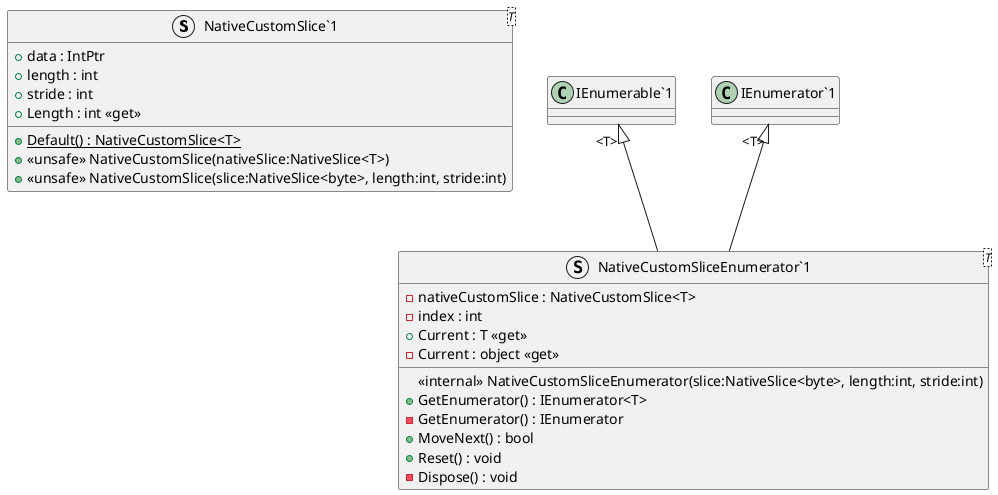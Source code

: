 @startuml
struct "NativeCustomSlice`1"<T> {
    + data : IntPtr
    + length : int
    + stride : int
    + {static} Default() : NativeCustomSlice<T>
    + <<unsafe>> NativeCustomSlice(nativeSlice:NativeSlice<T>)
    + <<unsafe>> NativeCustomSlice(slice:NativeSlice<byte>, length:int, stride:int)
    + Length : int <<get>>
}
struct "NativeCustomSliceEnumerator`1"<T> {
    - nativeCustomSlice : NativeCustomSlice<T>
    - index : int
    <<internal>> NativeCustomSliceEnumerator(slice:NativeSlice<byte>, length:int, stride:int)
    + GetEnumerator() : IEnumerator<T>
    - GetEnumerator() : IEnumerator
    + MoveNext() : bool
    + Reset() : void
    + Current : T <<get>>
    - Current : object <<get>>
    - Dispose() : void
}
"IEnumerable`1" "<T>" <|-- "NativeCustomSliceEnumerator`1"
"IEnumerator`1" "<T>" <|-- "NativeCustomSliceEnumerator`1"
@enduml
